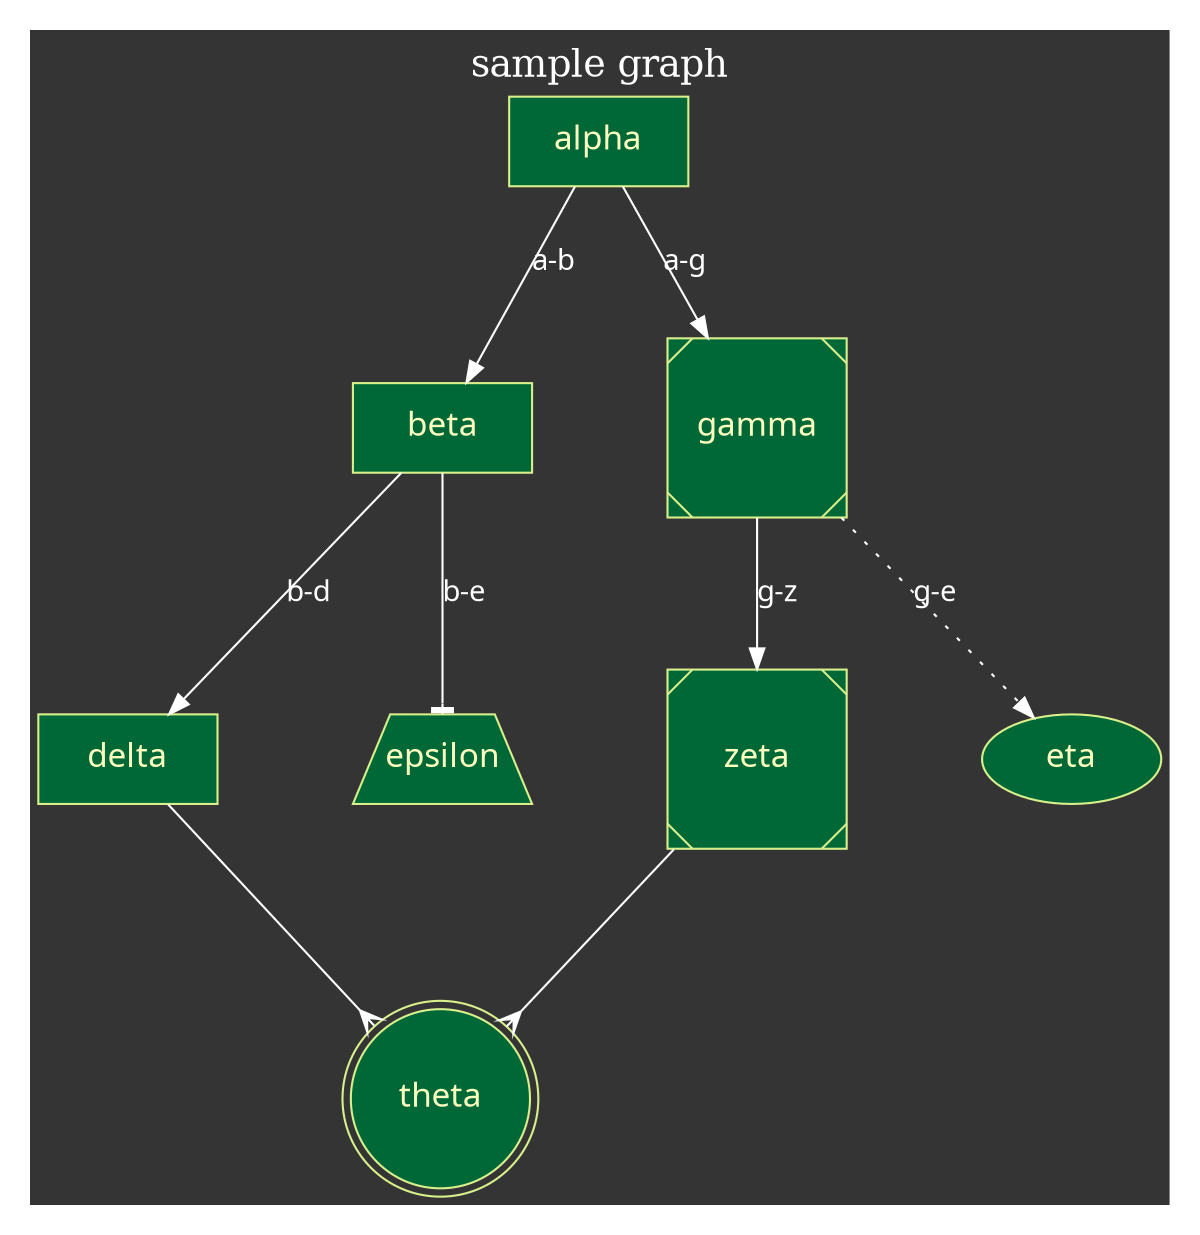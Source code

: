 digraph graph_name {
  graph [
    charset = "UTF-8";
    label = "sample graph",
    labelloc = "t",
    labeljust = "c",
    bgcolor = "#343434",
    fontcolor = white,
    fontsize = 18,
    style = "filled",
    rankdir = TB,
    margin = 0.2,
    splines = spline,
    ranksep = 1.0,
    nodesep = 0.9
  ];

  node [
    colorscheme = "rdylgn11"
    style = "solid,filled",
    fontsize = 16,
    fontcolor = 6,
    fontname = "Migu 1M",
    color = 7,
    fillcolor = 11,
    fixedsize = true,
    height = 0.6,
    width = 1.2
  ];

  edge [
    style = solid,
    fontsize = 14,
    fontcolor = white,
    fontname = "Migu 1M",
    color = white,
    labelfloat = true,
    labeldistance = 2.5,
    labelangle = 70
  ];

  // node define
  alpha [shape = box];
  beta [shape = box];
  gamma [shape = Msquare];
  delta [shape = box];
  epsilon [shape = trapezium];
  zeta [shape = Msquare];
  eta;
  theta [shape = doublecircle];

  // edge define
  alpha -> beta [label = "a-b", arrowhead = normal];
  alpha -> gamma [label = "a-g"];
  beta -> delta [label = "b-d"];
  beta -> epsilon [label = "b-e", arrowhead = tee];
  gamma -> zeta [label = "g-z"];
  gamma -> eta [label = "g-e", style = dotted];
  delta -> theta [arrowhead = crow];
  zeta -> theta [arrowhead = crow];
}

